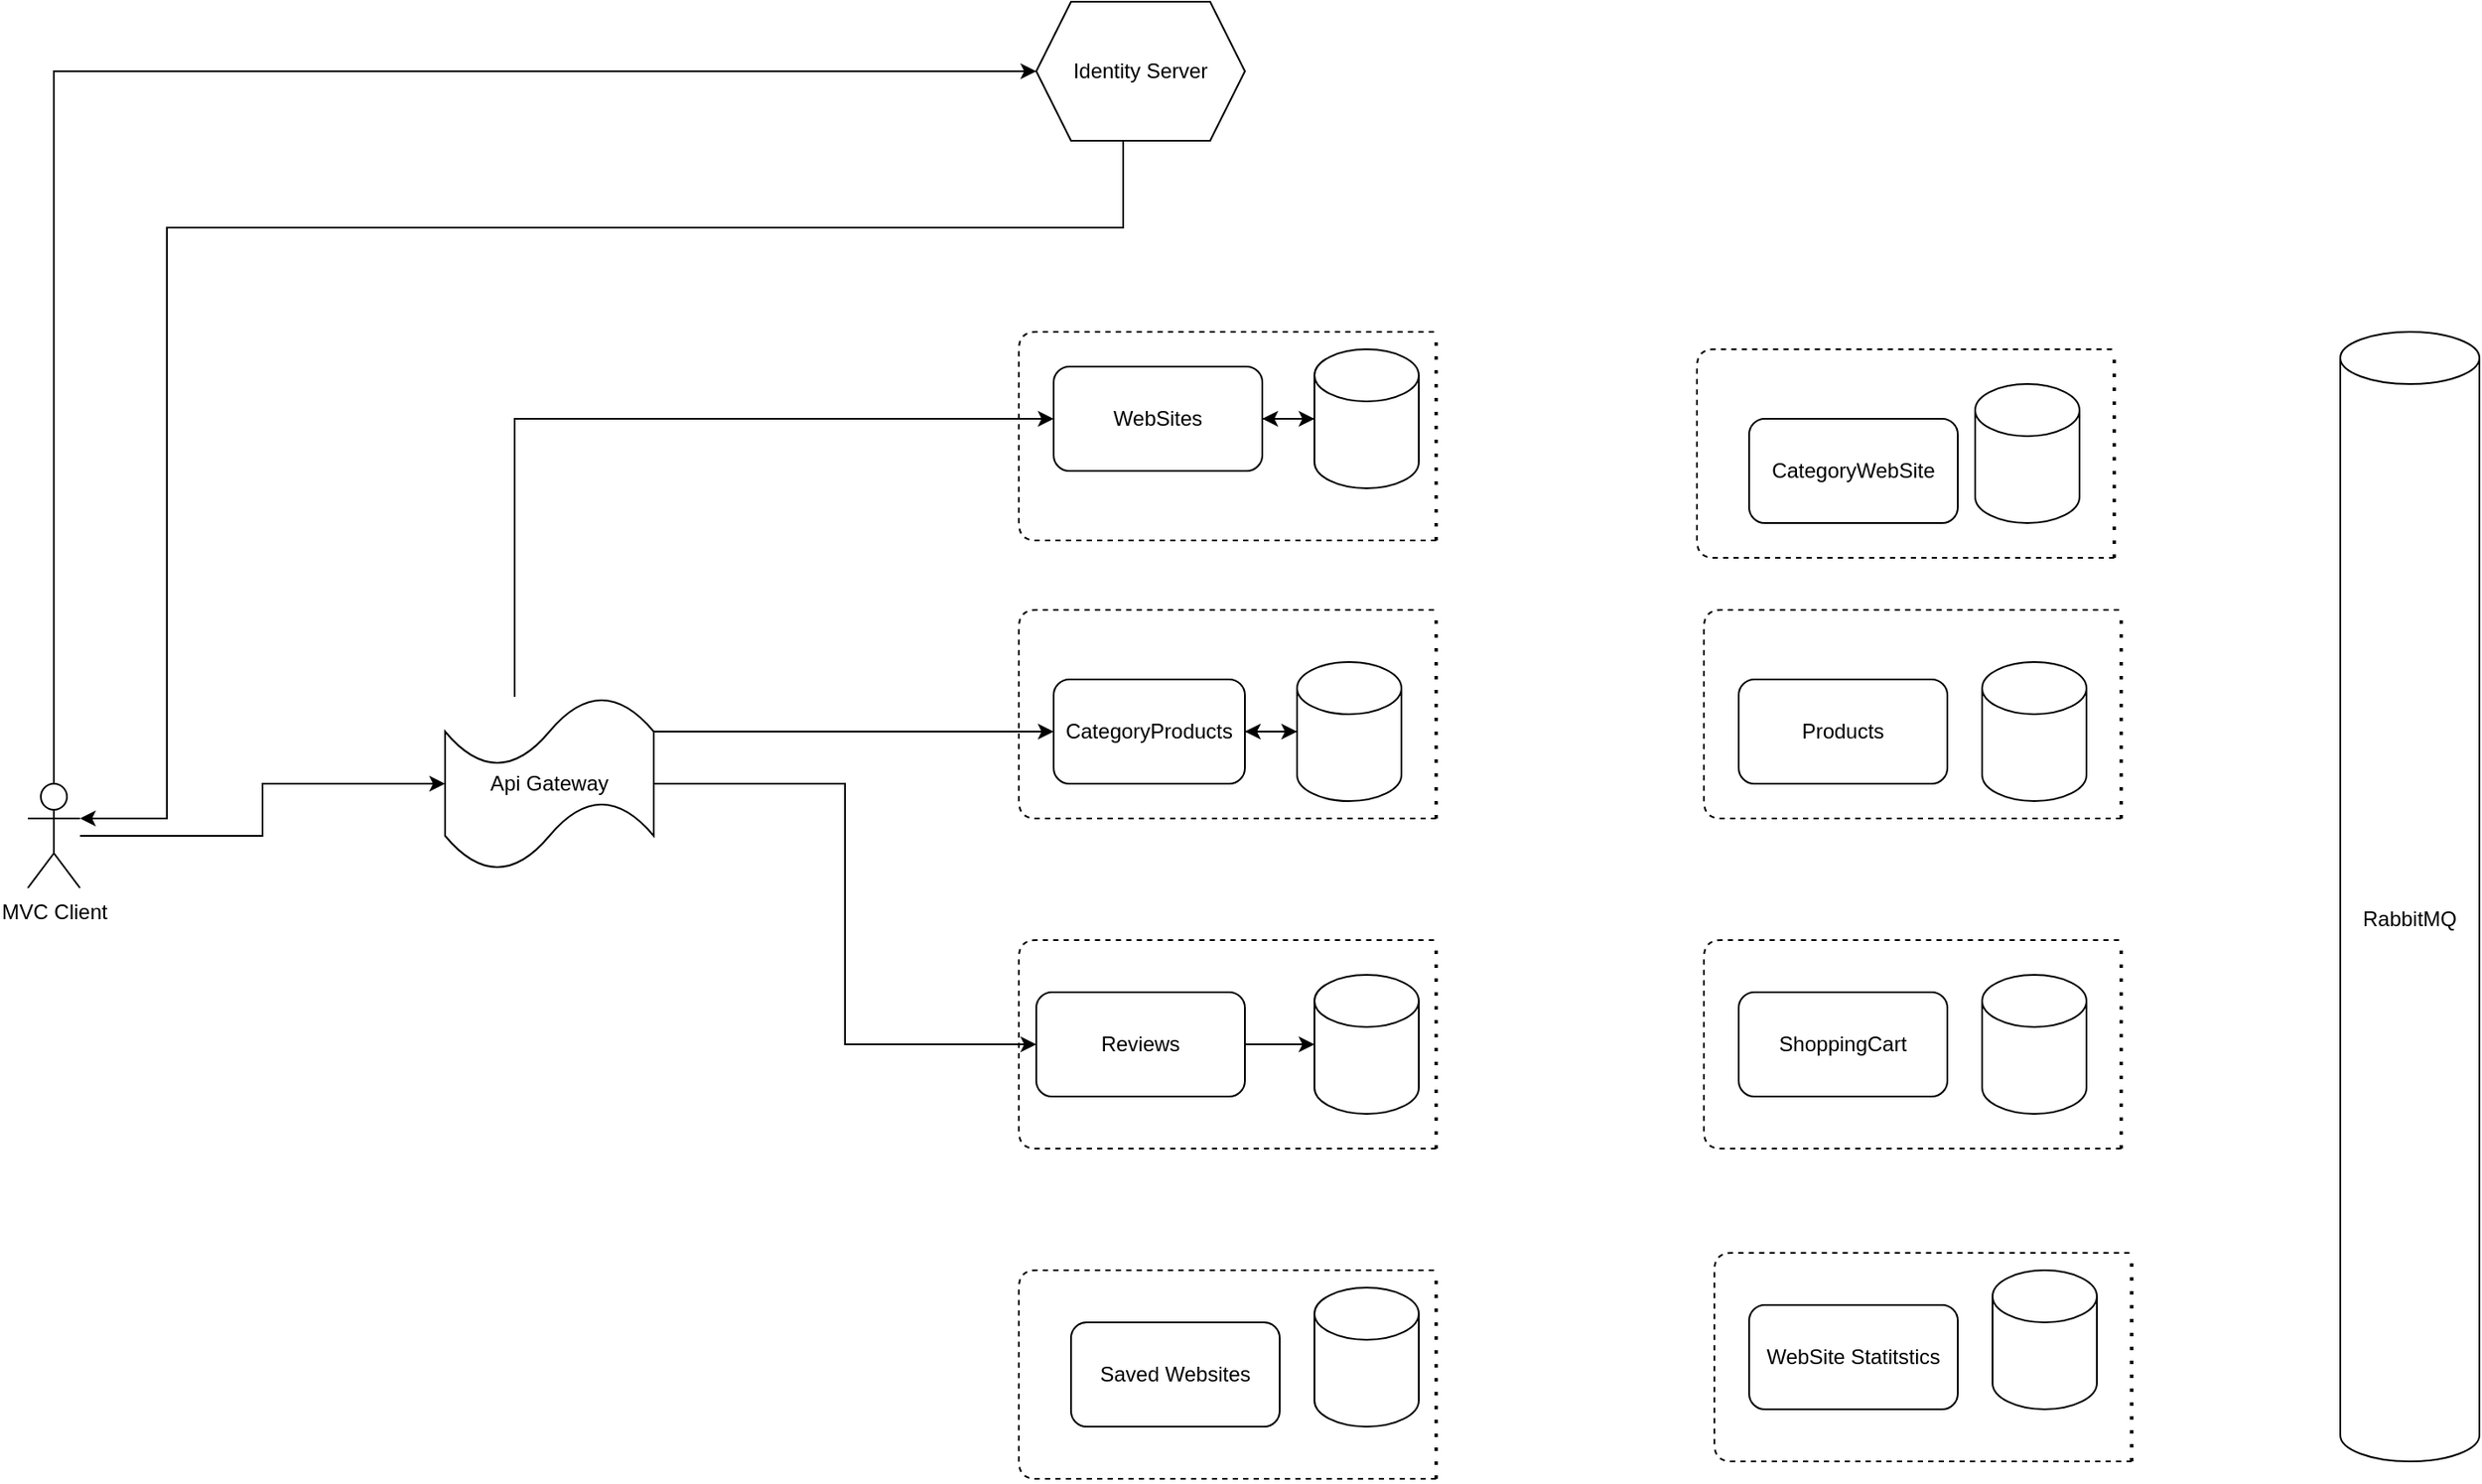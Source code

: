 <mxfile version="14.6.13" type="device"><diagram id="lKFwcA-vdjR9ejkjSFIy" name="Page-1"><mxGraphModel dx="1422" dy="1922" grid="1" gridSize="10" guides="1" tooltips="1" connect="1" arrows="1" fold="1" page="1" pageScale="1" pageWidth="850" pageHeight="1100" math="0" shadow="0"><root><mxCell id="0"/><mxCell id="1" parent="0"/><mxCell id="-4qeNG0mzrpofmV6cpb--4" value="CategoryWebSite" style="rounded=1;whiteSpace=wrap;html=1;" parent="1" vertex="1"><mxGeometry x="1060" y="120" width="120" height="60" as="geometry"/></mxCell><mxCell id="tqNyUJOz73L2QqBxrC-Z-8" style="edgeStyle=orthogonalEdgeStyle;rounded=0;orthogonalLoop=1;jettySize=auto;html=1;entryX=0;entryY=0.5;entryDx=0;entryDy=0;entryPerimeter=0;" edge="1" parent="1" source="-4qeNG0mzrpofmV6cpb--5" target="-4qeNG0mzrpofmV6cpb--16"><mxGeometry relative="1" as="geometry"/></mxCell><mxCell id="-4qeNG0mzrpofmV6cpb--5" value="WebSites" style="rounded=1;whiteSpace=wrap;html=1;" parent="1" vertex="1"><mxGeometry x="660" y="90" width="120" height="60" as="geometry"/></mxCell><mxCell id="-4qeNG0mzrpofmV6cpb--6" value="Products" style="rounded=1;whiteSpace=wrap;html=1;" parent="1" vertex="1"><mxGeometry x="1054" y="270" width="120" height="60" as="geometry"/></mxCell><mxCell id="tqNyUJOz73L2QqBxrC-Z-11" style="edgeStyle=orthogonalEdgeStyle;rounded=0;orthogonalLoop=1;jettySize=auto;html=1;exitX=1;exitY=0.5;exitDx=0;exitDy=0;entryX=1;entryY=0.5;entryDx=0;entryDy=0;" edge="1" parent="1" source="-4qeNG0mzrpofmV6cpb--7" target="-4qeNG0mzrpofmV6cpb--7"><mxGeometry relative="1" as="geometry"/></mxCell><mxCell id="tqNyUJOz73L2QqBxrC-Z-12" style="edgeStyle=orthogonalEdgeStyle;rounded=0;orthogonalLoop=1;jettySize=auto;html=1;entryX=0;entryY=0.5;entryDx=0;entryDy=0;entryPerimeter=0;" edge="1" parent="1" source="-4qeNG0mzrpofmV6cpb--7" target="-4qeNG0mzrpofmV6cpb--21"><mxGeometry relative="1" as="geometry"/></mxCell><mxCell id="-4qeNG0mzrpofmV6cpb--7" value="CategoryProducts" style="rounded=1;whiteSpace=wrap;html=1;" parent="1" vertex="1"><mxGeometry x="660" y="270" width="110" height="60" as="geometry"/></mxCell><mxCell id="-4qeNG0mzrpofmV6cpb--9" value="ShoppingCart" style="rounded=1;whiteSpace=wrap;html=1;" parent="1" vertex="1"><mxGeometry x="1054" y="450" width="120" height="60" as="geometry"/></mxCell><mxCell id="-4qeNG0mzrpofmV6cpb--10" value="Saved Websites" style="rounded=1;whiteSpace=wrap;html=1;" parent="1" vertex="1"><mxGeometry x="670" y="640" width="120" height="60" as="geometry"/></mxCell><mxCell id="-4qeNG0mzrpofmV6cpb--12" value="WebSite Statitstics" style="rounded=1;whiteSpace=wrap;html=1;" parent="1" vertex="1"><mxGeometry x="1060" y="630" width="120" height="60" as="geometry"/></mxCell><mxCell id="tqNyUJOz73L2QqBxrC-Z-15" value="" style="edgeStyle=orthogonalEdgeStyle;rounded=0;orthogonalLoop=1;jettySize=auto;html=1;" edge="1" parent="1" source="-4qeNG0mzrpofmV6cpb--13" target="-4qeNG0mzrpofmV6cpb--22"><mxGeometry relative="1" as="geometry"/></mxCell><mxCell id="-4qeNG0mzrpofmV6cpb--13" value="Reviews" style="rounded=1;whiteSpace=wrap;html=1;" parent="1" vertex="1"><mxGeometry x="650" y="450" width="120" height="60" as="geometry"/></mxCell><mxCell id="tqNyUJOz73L2QqBxrC-Z-9" style="edgeStyle=orthogonalEdgeStyle;rounded=0;orthogonalLoop=1;jettySize=auto;html=1;" edge="1" parent="1" source="-4qeNG0mzrpofmV6cpb--16" target="-4qeNG0mzrpofmV6cpb--5"><mxGeometry relative="1" as="geometry"/></mxCell><mxCell id="-4qeNG0mzrpofmV6cpb--16" value="" style="shape=cylinder3;whiteSpace=wrap;html=1;boundedLbl=1;backgroundOutline=1;size=15;" parent="1" vertex="1"><mxGeometry x="810" y="80" width="60" height="80" as="geometry"/></mxCell><mxCell id="-4qeNG0mzrpofmV6cpb--17" value="" style="shape=cylinder3;whiteSpace=wrap;html=1;boundedLbl=1;backgroundOutline=1;size=15;" parent="1" vertex="1"><mxGeometry x="1190" y="100" width="60" height="80" as="geometry"/></mxCell><mxCell id="-4qeNG0mzrpofmV6cpb--18" value="" style="shape=cylinder3;whiteSpace=wrap;html=1;boundedLbl=1;backgroundOutline=1;size=15;" parent="1" vertex="1"><mxGeometry x="1194" y="260" width="60" height="80" as="geometry"/></mxCell><mxCell id="-4qeNG0mzrpofmV6cpb--19" value="" style="shape=cylinder3;whiteSpace=wrap;html=1;boundedLbl=1;backgroundOutline=1;size=15;" parent="1" vertex="1"><mxGeometry x="1194" y="440" width="60" height="80" as="geometry"/></mxCell><mxCell id="-4qeNG0mzrpofmV6cpb--20" value="" style="shape=cylinder3;whiteSpace=wrap;html=1;boundedLbl=1;backgroundOutline=1;size=15;" parent="1" vertex="1"><mxGeometry x="1200" y="610" width="60" height="80" as="geometry"/></mxCell><mxCell id="tqNyUJOz73L2QqBxrC-Z-13" value="" style="edgeStyle=orthogonalEdgeStyle;rounded=0;orthogonalLoop=1;jettySize=auto;html=1;" edge="1" parent="1" source="-4qeNG0mzrpofmV6cpb--21" target="-4qeNG0mzrpofmV6cpb--7"><mxGeometry relative="1" as="geometry"/></mxCell><mxCell id="-4qeNG0mzrpofmV6cpb--21" value="" style="shape=cylinder3;whiteSpace=wrap;html=1;boundedLbl=1;backgroundOutline=1;size=15;" parent="1" vertex="1"><mxGeometry x="800" y="260" width="60" height="80" as="geometry"/></mxCell><mxCell id="-4qeNG0mzrpofmV6cpb--22" value="" style="shape=cylinder3;whiteSpace=wrap;html=1;boundedLbl=1;backgroundOutline=1;size=15;" parent="1" vertex="1"><mxGeometry x="810" y="440" width="60" height="80" as="geometry"/></mxCell><mxCell id="-4qeNG0mzrpofmV6cpb--23" value="" style="shape=cylinder3;whiteSpace=wrap;html=1;boundedLbl=1;backgroundOutline=1;size=15;" parent="1" vertex="1"><mxGeometry x="810" y="620" width="60" height="80" as="geometry"/></mxCell><mxCell id="tqNyUJOz73L2QqBxrC-Z-7" style="edgeStyle=orthogonalEdgeStyle;rounded=0;orthogonalLoop=1;jettySize=auto;html=1;entryX=0;entryY=0.5;entryDx=0;entryDy=0;" edge="1" parent="1" source="-4qeNG0mzrpofmV6cpb--25" target="-4qeNG0mzrpofmV6cpb--5"><mxGeometry relative="1" as="geometry"><Array as="points"><mxPoint x="350" y="120"/></Array></mxGeometry></mxCell><mxCell id="tqNyUJOz73L2QqBxrC-Z-10" style="edgeStyle=orthogonalEdgeStyle;rounded=0;orthogonalLoop=1;jettySize=auto;html=1;entryX=0;entryY=0.5;entryDx=0;entryDy=0;" edge="1" parent="1" source="-4qeNG0mzrpofmV6cpb--25" target="-4qeNG0mzrpofmV6cpb--7"><mxGeometry relative="1" as="geometry"><Array as="points"><mxPoint x="490" y="300"/><mxPoint x="490" y="300"/></Array></mxGeometry></mxCell><mxCell id="tqNyUJOz73L2QqBxrC-Z-14" style="edgeStyle=orthogonalEdgeStyle;rounded=0;orthogonalLoop=1;jettySize=auto;html=1;entryX=0;entryY=0.5;entryDx=0;entryDy=0;" edge="1" parent="1" source="-4qeNG0mzrpofmV6cpb--25" target="-4qeNG0mzrpofmV6cpb--13"><mxGeometry relative="1" as="geometry"/></mxCell><mxCell id="-4qeNG0mzrpofmV6cpb--25" value="Api Gateway" style="shape=tape;whiteSpace=wrap;html=1;" parent="1" vertex="1"><mxGeometry x="310" y="280" width="120" height="100" as="geometry"/></mxCell><mxCell id="-4qeNG0mzrpofmV6cpb--31" style="edgeStyle=orthogonalEdgeStyle;rounded=0;orthogonalLoop=1;jettySize=auto;html=1;" parent="1" source="-4qeNG0mzrpofmV6cpb--26" target="-4qeNG0mzrpofmV6cpb--30" edge="1"><mxGeometry relative="1" as="geometry"><Array as="points"><mxPoint x="85" y="-80"/></Array></mxGeometry></mxCell><mxCell id="-4qeNG0mzrpofmV6cpb--32" style="edgeStyle=orthogonalEdgeStyle;rounded=0;orthogonalLoop=1;jettySize=auto;html=1;entryX=0;entryY=0.5;entryDx=0;entryDy=0;entryPerimeter=0;" parent="1" source="-4qeNG0mzrpofmV6cpb--26" target="-4qeNG0mzrpofmV6cpb--25" edge="1"><mxGeometry relative="1" as="geometry"/></mxCell><mxCell id="-4qeNG0mzrpofmV6cpb--26" value="MVC Client&lt;br&gt;" style="shape=umlActor;verticalLabelPosition=bottom;verticalAlign=top;html=1;outlineConnect=0;" parent="1" vertex="1"><mxGeometry x="70" y="330" width="30" height="60" as="geometry"/></mxCell><mxCell id="-4qeNG0mzrpofmV6cpb--60" style="edgeStyle=orthogonalEdgeStyle;rounded=0;orthogonalLoop=1;jettySize=auto;html=1;entryX=1;entryY=0.333;entryDx=0;entryDy=0;entryPerimeter=0;" parent="1" source="-4qeNG0mzrpofmV6cpb--30" target="-4qeNG0mzrpofmV6cpb--26" edge="1"><mxGeometry relative="1" as="geometry"><Array as="points"><mxPoint x="700" y="10"/><mxPoint x="150" y="10"/><mxPoint x="150" y="350"/></Array></mxGeometry></mxCell><mxCell id="-4qeNG0mzrpofmV6cpb--30" value="&lt;span&gt;Identity Server&lt;/span&gt;" style="shape=hexagon;perimeter=hexagonPerimeter2;whiteSpace=wrap;html=1;fixedSize=1;" parent="1" vertex="1"><mxGeometry x="650" y="-120" width="120" height="80" as="geometry"/></mxCell><mxCell id="-4qeNG0mzrpofmV6cpb--34" value="" style="endArrow=none;dashed=1;html=1;dashPattern=1 3;strokeWidth=2;" parent="1" edge="1"><mxGeometry width="50" height="50" relative="1" as="geometry"><mxPoint x="1274" y="350" as="sourcePoint"/><mxPoint x="1274" y="230" as="targetPoint"/></mxGeometry></mxCell><mxCell id="-4qeNG0mzrpofmV6cpb--40" value="" style="endArrow=none;dashed=1;html=1;dashPattern=1 3;strokeWidth=2;" parent="1" edge="1"><mxGeometry width="50" height="50" relative="1" as="geometry"><mxPoint x="880" y="350" as="sourcePoint"/><mxPoint x="880" y="230" as="targetPoint"/></mxGeometry></mxCell><mxCell id="-4qeNG0mzrpofmV6cpb--43" value="" style="endArrow=none;dashed=1;html=1;dashPattern=1 3;strokeWidth=2;" parent="1" edge="1"><mxGeometry width="50" height="50" relative="1" as="geometry"><mxPoint x="1270" y="200" as="sourcePoint"/><mxPoint x="1270" y="80" as="targetPoint"/></mxGeometry></mxCell><mxCell id="-4qeNG0mzrpofmV6cpb--46" value="" style="endArrow=none;dashed=1;html=1;dashPattern=1 3;strokeWidth=2;" parent="1" edge="1"><mxGeometry width="50" height="50" relative="1" as="geometry"><mxPoint x="1274" y="540" as="sourcePoint"/><mxPoint x="1274" y="420" as="targetPoint"/></mxGeometry></mxCell><mxCell id="-4qeNG0mzrpofmV6cpb--47" value="" style="endArrow=none;dashed=1;html=1;" parent="1" edge="1"><mxGeometry width="50" height="50" relative="1" as="geometry"><mxPoint x="1274" y="350" as="sourcePoint"/><mxPoint x="1274" y="230" as="targetPoint"/><Array as="points"><mxPoint x="1034" y="350"/><mxPoint x="1034" y="230"/><mxPoint x="1174" y="230"/></Array></mxGeometry></mxCell><mxCell id="-4qeNG0mzrpofmV6cpb--48" value="" style="endArrow=none;dashed=1;html=1;" parent="1" edge="1"><mxGeometry width="50" height="50" relative="1" as="geometry"><mxPoint x="880" y="350" as="sourcePoint"/><mxPoint x="880" y="230" as="targetPoint"/><Array as="points"><mxPoint x="640" y="350"/><mxPoint x="640" y="280"/><mxPoint x="640" y="230"/><mxPoint x="780" y="230"/></Array></mxGeometry></mxCell><mxCell id="-4qeNG0mzrpofmV6cpb--49" value="" style="endArrow=none;dashed=1;html=1;dashPattern=1 3;strokeWidth=2;" parent="1" edge="1"><mxGeometry width="50" height="50" relative="1" as="geometry"><mxPoint x="1280" y="720" as="sourcePoint"/><mxPoint x="1280" y="600" as="targetPoint"/></mxGeometry></mxCell><mxCell id="-4qeNG0mzrpofmV6cpb--51" value="" style="endArrow=none;dashed=1;html=1;" parent="1" edge="1"><mxGeometry width="50" height="50" relative="1" as="geometry"><mxPoint x="1274" y="540" as="sourcePoint"/><mxPoint x="1274" y="420" as="targetPoint"/><Array as="points"><mxPoint x="1034" y="540"/><mxPoint x="1034" y="420"/><mxPoint x="1174" y="420"/></Array></mxGeometry></mxCell><mxCell id="-4qeNG0mzrpofmV6cpb--52" value="" style="endArrow=none;dashed=1;html=1;dashPattern=1 3;strokeWidth=2;" parent="1" edge="1"><mxGeometry width="50" height="50" relative="1" as="geometry"><mxPoint x="880" y="730" as="sourcePoint"/><mxPoint x="880" y="610" as="targetPoint"/></mxGeometry></mxCell><mxCell id="-4qeNG0mzrpofmV6cpb--53" value="" style="endArrow=none;dashed=1;html=1;" parent="1" edge="1"><mxGeometry width="50" height="50" relative="1" as="geometry"><mxPoint x="1280" y="720" as="sourcePoint"/><mxPoint x="1280" y="600" as="targetPoint"/><Array as="points"><mxPoint x="1040" y="720"/><mxPoint x="1040" y="600"/><mxPoint x="1180" y="600"/></Array></mxGeometry></mxCell><mxCell id="-4qeNG0mzrpofmV6cpb--54" value="" style="endArrow=none;dashed=1;html=1;" parent="1" edge="1"><mxGeometry width="50" height="50" relative="1" as="geometry"><mxPoint x="1270" y="200" as="sourcePoint"/><mxPoint x="1270" y="80" as="targetPoint"/><Array as="points"><mxPoint x="1030" y="200"/><mxPoint x="1030" y="80"/><mxPoint x="1170" y="80"/></Array></mxGeometry></mxCell><mxCell id="-4qeNG0mzrpofmV6cpb--55" value="" style="endArrow=none;dashed=1;html=1;dashPattern=1 3;strokeWidth=2;" parent="1" edge="1"><mxGeometry width="50" height="50" relative="1" as="geometry"><mxPoint x="880" y="540" as="sourcePoint"/><mxPoint x="880" y="420" as="targetPoint"/></mxGeometry></mxCell><mxCell id="-4qeNG0mzrpofmV6cpb--56" value="" style="endArrow=none;dashed=1;html=1;" parent="1" edge="1"><mxGeometry width="50" height="50" relative="1" as="geometry"><mxPoint x="880" y="540" as="sourcePoint"/><mxPoint x="880" y="420" as="targetPoint"/><Array as="points"><mxPoint x="640" y="540"/><mxPoint x="640" y="420"/><mxPoint x="780" y="420"/></Array></mxGeometry></mxCell><mxCell id="-4qeNG0mzrpofmV6cpb--57" value="" style="endArrow=none;dashed=1;html=1;" parent="1" edge="1"><mxGeometry width="50" height="50" relative="1" as="geometry"><mxPoint x="880" y="730" as="sourcePoint"/><mxPoint x="880" y="610" as="targetPoint"/><Array as="points"><mxPoint x="640" y="730"/><mxPoint x="640" y="610"/><mxPoint x="780" y="610"/></Array></mxGeometry></mxCell><mxCell id="-4qeNG0mzrpofmV6cpb--58" value="" style="endArrow=none;dashed=1;html=1;dashPattern=1 3;strokeWidth=2;" parent="1" edge="1"><mxGeometry width="50" height="50" relative="1" as="geometry"><mxPoint x="880" y="190" as="sourcePoint"/><mxPoint x="880" y="70" as="targetPoint"/></mxGeometry></mxCell><mxCell id="-4qeNG0mzrpofmV6cpb--59" value="" style="endArrow=none;dashed=1;html=1;" parent="1" edge="1"><mxGeometry width="50" height="50" relative="1" as="geometry"><mxPoint x="880" y="190" as="sourcePoint"/><mxPoint x="880" y="70" as="targetPoint"/><Array as="points"><mxPoint x="640" y="190"/><mxPoint x="640" y="70"/><mxPoint x="780" y="70"/></Array></mxGeometry></mxCell><mxCell id="-4qeNG0mzrpofmV6cpb--61" value="RabbitMQ" style="shape=cylinder3;whiteSpace=wrap;html=1;boundedLbl=1;backgroundOutline=1;size=15;" parent="1" vertex="1"><mxGeometry x="1400" y="70" width="80" height="650" as="geometry"/></mxCell></root></mxGraphModel></diagram></mxfile>